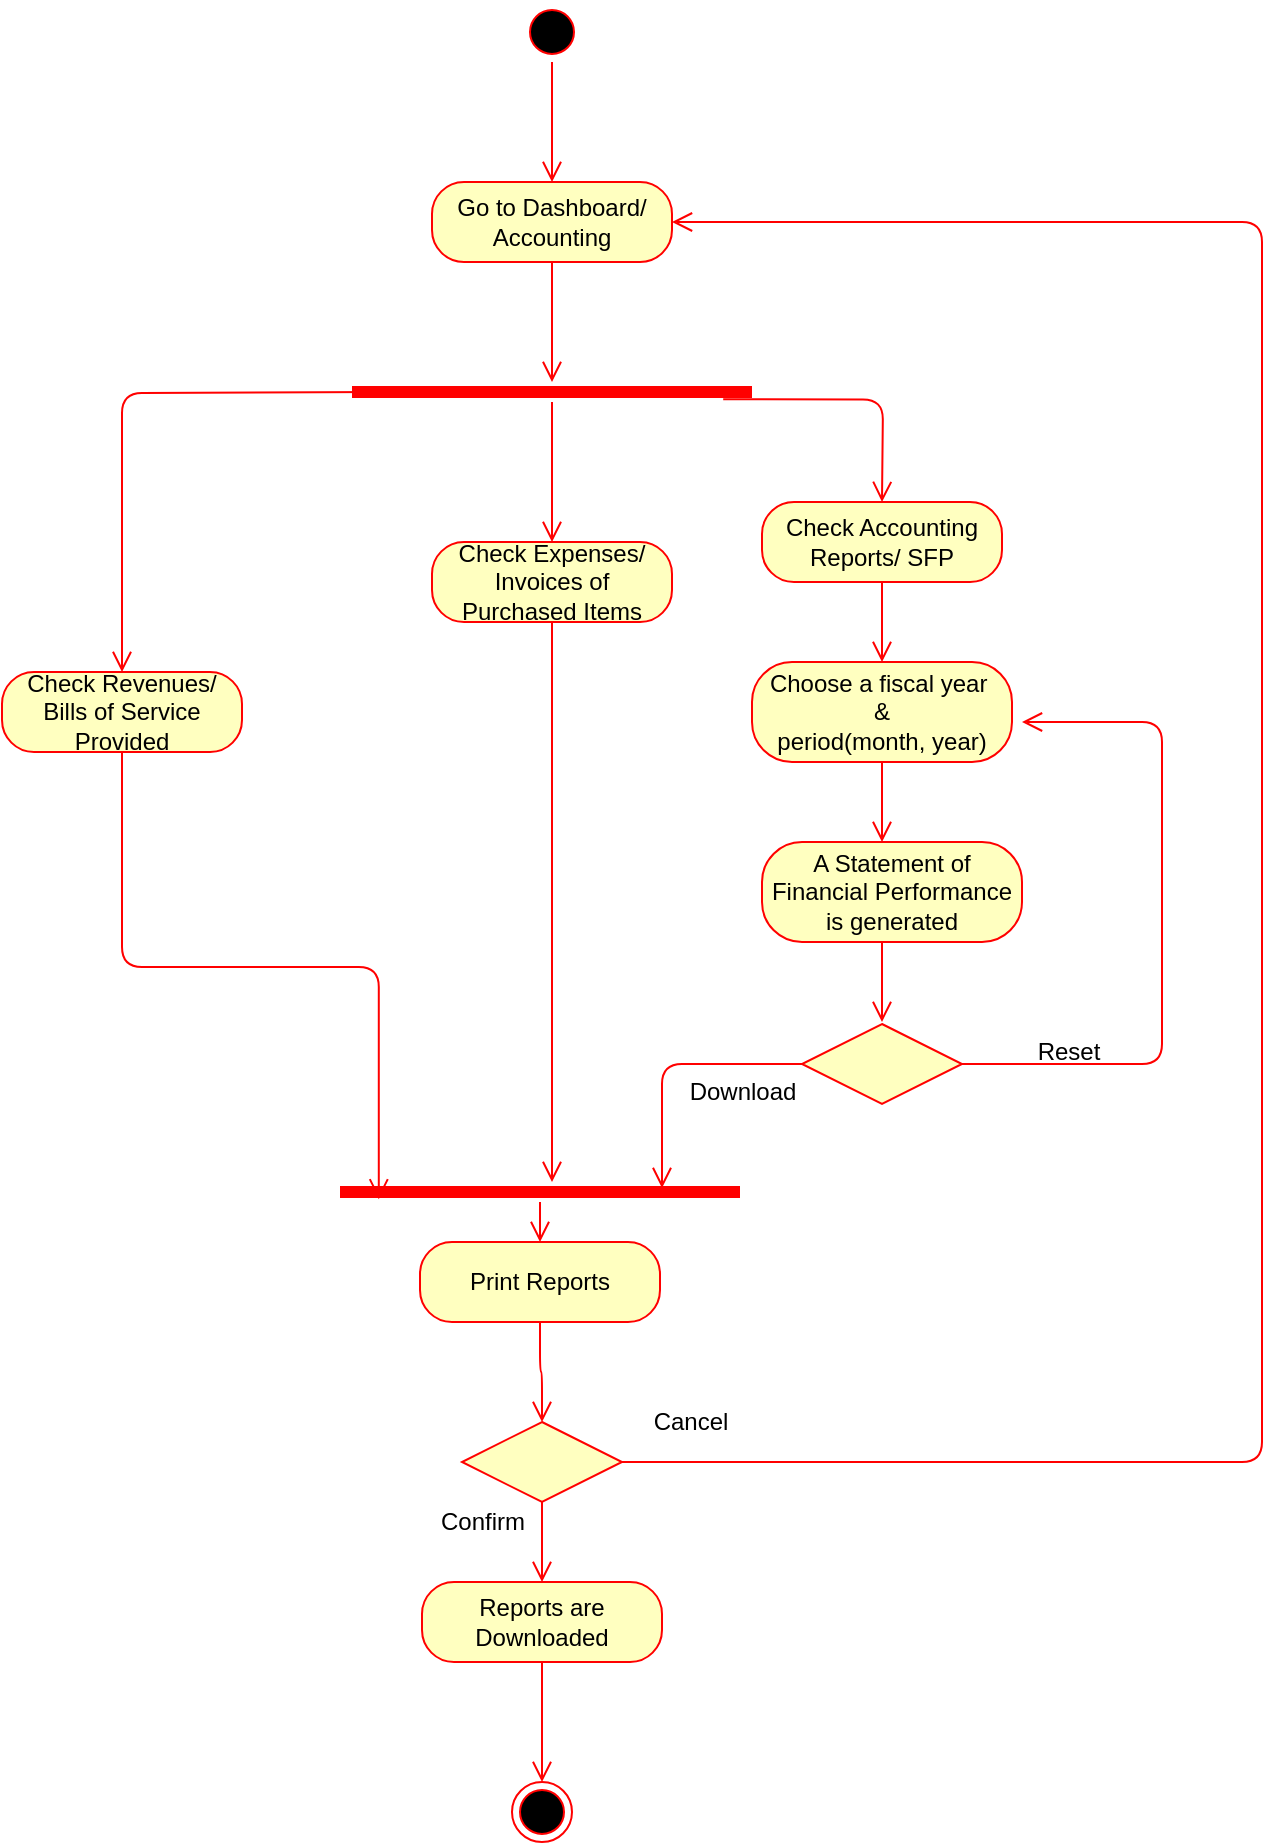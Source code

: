 <mxfile version="13.0.9" type="github">
  <diagram id="QaHnhZTuwdrziZpzkqdP" name="Page-1">
    <mxGraphModel dx="782" dy="469" grid="1" gridSize="10" guides="1" tooltips="1" connect="1" arrows="1" fold="1" page="1" pageScale="1" pageWidth="827" pageHeight="1169" math="0" shadow="0">
      <root>
        <mxCell id="0" />
        <mxCell id="1" parent="0" />
        <mxCell id="ryV_a5rJvGgvUayTbNqB-1" value="" style="ellipse;html=1;shape=startState;fillColor=#000000;strokeColor=#ff0000;" parent="1" vertex="1">
          <mxGeometry x="350" y="30" width="30" height="30" as="geometry" />
        </mxCell>
        <mxCell id="ryV_a5rJvGgvUayTbNqB-2" value="" style="edgeStyle=orthogonalEdgeStyle;html=1;verticalAlign=bottom;endArrow=open;endSize=8;strokeColor=#ff0000;" parent="1" source="ryV_a5rJvGgvUayTbNqB-1" edge="1">
          <mxGeometry relative="1" as="geometry">
            <mxPoint x="365" y="120" as="targetPoint" />
          </mxGeometry>
        </mxCell>
        <mxCell id="ryV_a5rJvGgvUayTbNqB-3" value="Go to Dashboard/ Accounting" style="rounded=1;whiteSpace=wrap;html=1;arcSize=40;fontColor=#000000;fillColor=#ffffc0;strokeColor=#ff0000;" parent="1" vertex="1">
          <mxGeometry x="305" y="120" width="120" height="40" as="geometry" />
        </mxCell>
        <mxCell id="ryV_a5rJvGgvUayTbNqB-4" value="" style="edgeStyle=orthogonalEdgeStyle;html=1;verticalAlign=bottom;endArrow=open;endSize=8;strokeColor=#ff0000;" parent="1" source="ryV_a5rJvGgvUayTbNqB-3" edge="1">
          <mxGeometry relative="1" as="geometry">
            <mxPoint x="365" y="220" as="targetPoint" />
          </mxGeometry>
        </mxCell>
        <mxCell id="ryV_a5rJvGgvUayTbNqB-10" value="Check Revenues/ Bills of Service Provided" style="rounded=1;whiteSpace=wrap;html=1;arcSize=40;fontColor=#000000;fillColor=#ffffc0;strokeColor=#ff0000;" parent="1" vertex="1">
          <mxGeometry x="90" y="365" width="120" height="40" as="geometry" />
        </mxCell>
        <mxCell id="ryV_a5rJvGgvUayTbNqB-11" value="" style="edgeStyle=orthogonalEdgeStyle;html=1;verticalAlign=bottom;endArrow=open;endSize=8;strokeColor=#ff0000;entryX=0.097;entryY=0.867;entryDx=0;entryDy=0;entryPerimeter=0;exitX=0.5;exitY=1;exitDx=0;exitDy=0;" parent="1" source="ryV_a5rJvGgvUayTbNqB-10" target="ryV_a5rJvGgvUayTbNqB-20" edge="1">
          <mxGeometry relative="1" as="geometry">
            <mxPoint x="270" y="520" as="targetPoint" />
            <Array as="points" />
            <mxPoint x="140" y="410" as="sourcePoint" />
          </mxGeometry>
        </mxCell>
        <mxCell id="ryV_a5rJvGgvUayTbNqB-12" value="Check Accounting Reports/ SFP" style="rounded=1;whiteSpace=wrap;html=1;arcSize=40;fontColor=#000000;fillColor=#ffffc0;strokeColor=#ff0000;" parent="1" vertex="1">
          <mxGeometry x="470" y="280" width="120" height="40" as="geometry" />
        </mxCell>
        <mxCell id="ryV_a5rJvGgvUayTbNqB-13" value="" style="edgeStyle=orthogonalEdgeStyle;html=1;verticalAlign=bottom;endArrow=open;endSize=8;strokeColor=#ff0000;entryX=0.5;entryY=0;entryDx=0;entryDy=0;" parent="1" source="ryV_a5rJvGgvUayTbNqB-12" edge="1" target="Sn6suJcKlLgeSP9uAGoU-3">
          <mxGeometry relative="1" as="geometry">
            <mxPoint x="450" y="530" as="targetPoint" />
          </mxGeometry>
        </mxCell>
        <mxCell id="ryV_a5rJvGgvUayTbNqB-14" value="" style="shape=line;html=1;strokeWidth=6;strokeColor=#ff0000;" parent="1" vertex="1">
          <mxGeometry x="265" y="220" width="200" height="10" as="geometry" />
        </mxCell>
        <mxCell id="ryV_a5rJvGgvUayTbNqB-15" value="" style="edgeStyle=orthogonalEdgeStyle;html=1;verticalAlign=bottom;endArrow=open;endSize=8;strokeColor=#ff0000;entryX=0.5;entryY=0;entryDx=0;entryDy=0;" parent="1" target="ryV_a5rJvGgvUayTbNqB-10" edge="1">
          <mxGeometry relative="1" as="geometry">
            <mxPoint x="279.5" y="320" as="targetPoint" />
            <mxPoint x="280" y="225" as="sourcePoint" />
            <Array as="points" />
          </mxGeometry>
        </mxCell>
        <mxCell id="ryV_a5rJvGgvUayTbNqB-16" value="" style="edgeStyle=orthogonalEdgeStyle;html=1;verticalAlign=bottom;endArrow=open;endSize=8;strokeColor=#ff0000;" parent="1" source="ryV_a5rJvGgvUayTbNqB-14" edge="1">
          <mxGeometry relative="1" as="geometry">
            <mxPoint x="365" y="300" as="targetPoint" />
            <mxPoint x="375" y="240" as="sourcePoint" />
            <Array as="points">
              <mxPoint x="365" y="260" />
              <mxPoint x="365" y="260" />
            </Array>
          </mxGeometry>
        </mxCell>
        <mxCell id="ryV_a5rJvGgvUayTbNqB-17" value="Check Expenses/ Invoices of Purchased Items" style="rounded=1;whiteSpace=wrap;html=1;arcSize=40;fontColor=#000000;fillColor=#ffffc0;strokeColor=#ff0000;" parent="1" vertex="1">
          <mxGeometry x="305" y="300" width="120" height="40" as="geometry" />
        </mxCell>
        <mxCell id="ryV_a5rJvGgvUayTbNqB-18" value="" style="edgeStyle=orthogonalEdgeStyle;html=1;verticalAlign=bottom;endArrow=open;endSize=8;strokeColor=#ff0000;" parent="1" source="ryV_a5rJvGgvUayTbNqB-17" target="ryV_a5rJvGgvUayTbNqB-20" edge="1">
          <mxGeometry relative="1" as="geometry">
            <mxPoint x="365" y="400" as="targetPoint" />
            <Array as="points">
              <mxPoint x="365" y="480" />
              <mxPoint x="365" y="480" />
            </Array>
          </mxGeometry>
        </mxCell>
        <mxCell id="ryV_a5rJvGgvUayTbNqB-19" value="" style="edgeStyle=orthogonalEdgeStyle;html=1;verticalAlign=bottom;endArrow=open;endSize=8;strokeColor=#ff0000;exitX=0.928;exitY=0.867;exitDx=0;exitDy=0;exitPerimeter=0;" parent="1" source="ryV_a5rJvGgvUayTbNqB-14" edge="1">
          <mxGeometry relative="1" as="geometry">
            <mxPoint x="530" y="280" as="targetPoint" />
            <mxPoint x="450" y="240" as="sourcePoint" />
          </mxGeometry>
        </mxCell>
        <mxCell id="ryV_a5rJvGgvUayTbNqB-20" value="" style="shape=line;html=1;strokeWidth=6;strokeColor=#ff0000;" parent="1" vertex="1">
          <mxGeometry x="259" y="620" width="200" height="10" as="geometry" />
        </mxCell>
        <mxCell id="ryV_a5rJvGgvUayTbNqB-21" value="" style="edgeStyle=orthogonalEdgeStyle;html=1;verticalAlign=bottom;endArrow=open;endSize=8;strokeColor=#ff0000;entryX=0.5;entryY=0;entryDx=0;entryDy=0;" parent="1" source="ryV_a5rJvGgvUayTbNqB-20" edge="1" target="ryV_a5rJvGgvUayTbNqB-22">
          <mxGeometry relative="1" as="geometry">
            <mxPoint x="360" y="610" as="targetPoint" />
          </mxGeometry>
        </mxCell>
        <mxCell id="ryV_a5rJvGgvUayTbNqB-22" value="Print Reports" style="rounded=1;whiteSpace=wrap;html=1;arcSize=40;fontColor=#000000;fillColor=#ffffc0;strokeColor=#ff0000;" parent="1" vertex="1">
          <mxGeometry x="299" y="650" width="120" height="40" as="geometry" />
        </mxCell>
        <mxCell id="ryV_a5rJvGgvUayTbNqB-23" value="" style="edgeStyle=orthogonalEdgeStyle;html=1;verticalAlign=bottom;endArrow=open;endSize=8;strokeColor=#ff0000;entryX=0.5;entryY=0;entryDx=0;entryDy=0;" parent="1" source="ryV_a5rJvGgvUayTbNqB-22" edge="1" target="ryV_a5rJvGgvUayTbNqB-25">
          <mxGeometry relative="1" as="geometry">
            <mxPoint x="360" y="710" as="targetPoint" />
            <Array as="points" />
          </mxGeometry>
        </mxCell>
        <mxCell id="ryV_a5rJvGgvUayTbNqB-25" value="" style="rhombus;whiteSpace=wrap;html=1;fillColor=#ffffc0;strokeColor=#ff0000;" parent="1" vertex="1">
          <mxGeometry x="320" y="740" width="80" height="40" as="geometry" />
        </mxCell>
        <mxCell id="ryV_a5rJvGgvUayTbNqB-26" value="" style="edgeStyle=orthogonalEdgeStyle;html=1;align=left;verticalAlign=bottom;endArrow=open;endSize=8;strokeColor=#ff0000;entryX=1;entryY=0.5;entryDx=0;entryDy=0;" parent="1" source="ryV_a5rJvGgvUayTbNqB-25" target="ryV_a5rJvGgvUayTbNqB-3" edge="1">
          <mxGeometry x="-1" relative="1" as="geometry">
            <mxPoint x="430" y="140" as="targetPoint" />
            <Array as="points">
              <mxPoint x="720" y="760" />
              <mxPoint x="720" y="140" />
            </Array>
          </mxGeometry>
        </mxCell>
        <mxCell id="ryV_a5rJvGgvUayTbNqB-27" value="" style="edgeStyle=orthogonalEdgeStyle;html=1;align=left;verticalAlign=top;endArrow=open;endSize=8;strokeColor=#ff0000;" parent="1" source="ryV_a5rJvGgvUayTbNqB-25" edge="1">
          <mxGeometry x="-1" relative="1" as="geometry">
            <mxPoint x="360" y="820" as="targetPoint" />
          </mxGeometry>
        </mxCell>
        <mxCell id="ryV_a5rJvGgvUayTbNqB-30" value="Confirm" style="text;html=1;align=center;verticalAlign=middle;resizable=0;points=[];autosize=1;" parent="1" vertex="1">
          <mxGeometry x="300" y="780" width="60" height="20" as="geometry" />
        </mxCell>
        <mxCell id="ryV_a5rJvGgvUayTbNqB-31" value="Cancel" style="text;html=1;align=center;verticalAlign=middle;resizable=0;points=[];autosize=1;" parent="1" vertex="1">
          <mxGeometry x="409" y="730" width="50" height="20" as="geometry" />
        </mxCell>
        <mxCell id="ryV_a5rJvGgvUayTbNqB-32" value="Reports are Downloaded" style="rounded=1;whiteSpace=wrap;html=1;arcSize=40;fontColor=#000000;fillColor=#ffffc0;strokeColor=#ff0000;" parent="1" vertex="1">
          <mxGeometry x="300" y="820" width="120" height="40" as="geometry" />
        </mxCell>
        <mxCell id="ryV_a5rJvGgvUayTbNqB-33" value="" style="edgeStyle=orthogonalEdgeStyle;html=1;verticalAlign=bottom;endArrow=open;endSize=8;strokeColor=#ff0000;" parent="1" source="ryV_a5rJvGgvUayTbNqB-32" edge="1">
          <mxGeometry relative="1" as="geometry">
            <mxPoint x="360" y="920" as="targetPoint" />
          </mxGeometry>
        </mxCell>
        <mxCell id="ryV_a5rJvGgvUayTbNqB-37" value="" style="ellipse;html=1;shape=endState;fillColor=#000000;strokeColor=#ff0000;" parent="1" vertex="1">
          <mxGeometry x="345" y="920" width="30" height="30" as="geometry" />
        </mxCell>
        <mxCell id="Sn6suJcKlLgeSP9uAGoU-3" value="Choose a fiscal year&amp;nbsp;&lt;br&gt;&amp;amp;&lt;br&gt;period(month, year)" style="rounded=1;whiteSpace=wrap;html=1;arcSize=40;fontColor=#000000;fillColor=#ffffc0;strokeColor=#ff0000;" vertex="1" parent="1">
          <mxGeometry x="465" y="360" width="130" height="50" as="geometry" />
        </mxCell>
        <mxCell id="Sn6suJcKlLgeSP9uAGoU-4" value="" style="edgeStyle=orthogonalEdgeStyle;html=1;verticalAlign=bottom;endArrow=open;endSize=8;strokeColor=#ff0000;" edge="1" source="Sn6suJcKlLgeSP9uAGoU-3" parent="1">
          <mxGeometry relative="1" as="geometry">
            <mxPoint x="530" y="450" as="targetPoint" />
          </mxGeometry>
        </mxCell>
        <mxCell id="Sn6suJcKlLgeSP9uAGoU-5" value="A Statement of Financial Performance is generated" style="rounded=1;whiteSpace=wrap;html=1;arcSize=40;fontColor=#000000;fillColor=#ffffc0;strokeColor=#ff0000;" vertex="1" parent="1">
          <mxGeometry x="470" y="450" width="130" height="50" as="geometry" />
        </mxCell>
        <mxCell id="Sn6suJcKlLgeSP9uAGoU-6" value="" style="edgeStyle=orthogonalEdgeStyle;html=1;verticalAlign=bottom;endArrow=open;endSize=8;strokeColor=#ff0000;" edge="1" source="Sn6suJcKlLgeSP9uAGoU-5" parent="1">
          <mxGeometry relative="1" as="geometry">
            <mxPoint x="530" y="540" as="targetPoint" />
            <Array as="points">
              <mxPoint x="530" y="510" />
              <mxPoint x="530" y="510" />
            </Array>
          </mxGeometry>
        </mxCell>
        <mxCell id="Sn6suJcKlLgeSP9uAGoU-10" value="" style="rhombus;whiteSpace=wrap;html=1;fillColor=#ffffc0;strokeColor=#ff0000;" vertex="1" parent="1">
          <mxGeometry x="490" y="541" width="80" height="40" as="geometry" />
        </mxCell>
        <mxCell id="Sn6suJcKlLgeSP9uAGoU-11" value="" style="edgeStyle=orthogonalEdgeStyle;html=1;align=left;verticalAlign=bottom;endArrow=open;endSize=8;strokeColor=#ff0000;" edge="1" source="Sn6suJcKlLgeSP9uAGoU-10" parent="1">
          <mxGeometry x="-1" relative="1" as="geometry">
            <mxPoint x="600" y="390" as="targetPoint" />
            <Array as="points">
              <mxPoint x="670" y="561" />
            </Array>
          </mxGeometry>
        </mxCell>
        <mxCell id="Sn6suJcKlLgeSP9uAGoU-12" value="" style="edgeStyle=orthogonalEdgeStyle;html=1;align=left;verticalAlign=top;endArrow=open;endSize=8;strokeColor=#ff0000;exitX=0;exitY=0.5;exitDx=0;exitDy=0;" edge="1" source="Sn6suJcKlLgeSP9uAGoU-10" parent="1">
          <mxGeometry x="-1" relative="1" as="geometry">
            <mxPoint x="420" y="623" as="targetPoint" />
            <Array as="points">
              <mxPoint x="420" y="561" />
            </Array>
          </mxGeometry>
        </mxCell>
        <mxCell id="Sn6suJcKlLgeSP9uAGoU-14" value="Download" style="text;html=1;align=center;verticalAlign=middle;resizable=0;points=[];autosize=1;" vertex="1" parent="1">
          <mxGeometry x="425" y="565" width="70" height="20" as="geometry" />
        </mxCell>
        <mxCell id="Sn6suJcKlLgeSP9uAGoU-16" value="Reset" style="text;html=1;align=center;verticalAlign=middle;resizable=0;points=[];autosize=1;" vertex="1" parent="1">
          <mxGeometry x="598" y="545" width="50" height="20" as="geometry" />
        </mxCell>
      </root>
    </mxGraphModel>
  </diagram>
</mxfile>
